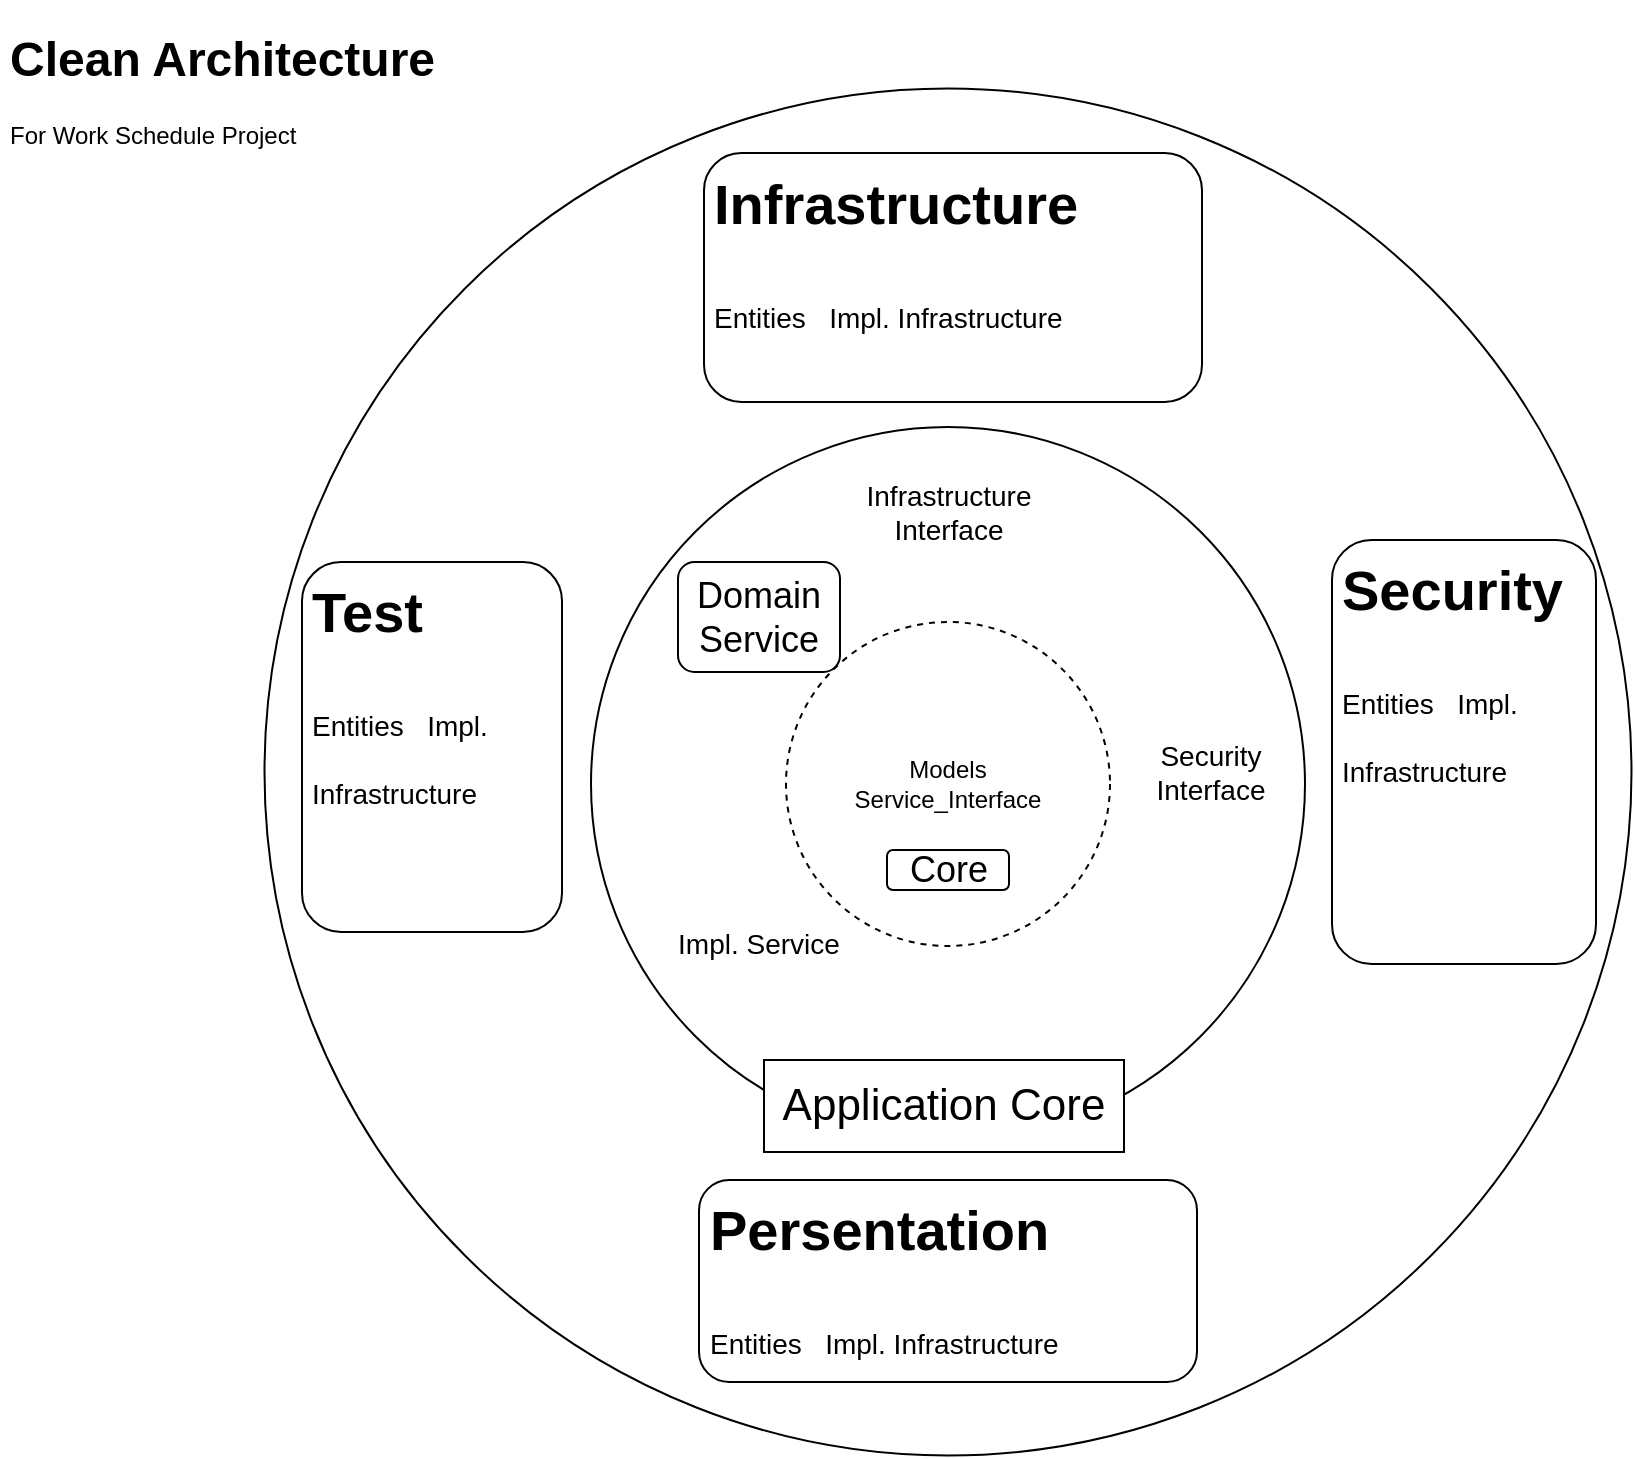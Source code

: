<mxfile version="14.7.4" type="embed"><diagram id="gz_SMofUfC3ktrrgK0aM" name="Page-1"><mxGraphModel dx="1544" dy="760" grid="0" gridSize="10" guides="1" tooltips="1" connect="1" arrows="1" fold="1" page="0" pageScale="1" pageWidth="850" pageHeight="1100" math="0" shadow="0"><root><mxCell id="0"/><mxCell id="1" parent="0"/><mxCell id="13" value="" style="ellipse;whiteSpace=wrap;html=1;aspect=fixed;rounded=1;fontSize=14;strokeColor=#000000;fillColor=#ffffff;" parent="1" vertex="1"><mxGeometry x="20.25" y="44.25" width="683.5" height="683.5" as="geometry"/></mxCell><mxCell id="6" value="" style="ellipse;whiteSpace=wrap;html=1;aspect=fixed;" parent="1" vertex="1"><mxGeometry x="183.5" y="213.5" width="357" height="357" as="geometry"/></mxCell><mxCell id="3" value="&lt;h1&gt;Clean Architecture&lt;/h1&gt;&lt;p&gt;For Work Schedule Project&lt;/p&gt;" style="text;html=1;strokeColor=none;fillColor=none;spacing=5;spacingTop=-20;whiteSpace=wrap;overflow=hidden;rounded=0;" parent="1" vertex="1"><mxGeometry x="-112" y="10" width="339" height="95" as="geometry"/></mxCell><mxCell id="4" value="Models&lt;br&gt;Service_Interface" style="ellipse;whiteSpace=wrap;html=1;aspect=fixed;dashed=1;" parent="1" vertex="1"><mxGeometry x="281" y="311" width="162" height="162" as="geometry"/></mxCell><mxCell id="7" value="Application Core" style="text;html=1;align=center;verticalAlign=middle;whiteSpace=wrap;rounded=0;fontSize=22;strokeColor=#000000;fillColor=#ffffff;" parent="1" vertex="1"><mxGeometry x="270" y="530" width="180" height="46" as="geometry"/></mxCell><mxCell id="8" value="Core" style="text;html=1;fillColor=none;align=center;verticalAlign=middle;whiteSpace=wrap;rounded=1;fontSize=18;strokeColor=#000000;" parent="1" vertex="1"><mxGeometry x="331.5" y="425" width="61" height="20" as="geometry"/></mxCell><mxCell id="9" value="Domain Service" style="text;html=1;fillColor=none;align=center;verticalAlign=middle;whiteSpace=wrap;rounded=1;fontSize=18;strokeColor=#000000;" parent="1" vertex="1"><mxGeometry x="227" y="281" width="81" height="55" as="geometry"/></mxCell><mxCell id="10" value="Impl. Service" style="text;html=1;strokeColor=none;fillColor=none;align=center;verticalAlign=middle;whiteSpace=wrap;rounded=0;fontSize=14;" parent="1" vertex="1"><mxGeometry x="213" y="462" width="109" height="20" as="geometry"/></mxCell><mxCell id="11" value="Infrastructure Interface&lt;br&gt;" style="text;html=1;strokeColor=none;fillColor=none;align=center;verticalAlign=middle;whiteSpace=wrap;rounded=0;fontSize=14;" parent="1" vertex="1"><mxGeometry x="316.5" y="246" width="91" height="20" as="geometry"/></mxCell><mxCell id="12" style="edgeStyle=orthogonalEdgeStyle;rounded=0;orthogonalLoop=1;jettySize=auto;html=1;exitX=0.5;exitY=1;exitDx=0;exitDy=0;fontSize=14;" parent="1" source="11" target="11" edge="1"><mxGeometry relative="1" as="geometry"/></mxCell><mxCell id="16" value="&lt;h1&gt;&lt;span&gt;Infrastructure&lt;/span&gt;&lt;/h1&gt;&lt;h1&gt;&lt;span style=&quot;font-size: 14px ; font-weight: 400&quot;&gt;Entities&amp;nbsp; &amp;nbsp;Impl. Infrastructure&amp;nbsp;&lt;/span&gt;&lt;/h1&gt;" style="text;html=1;fillColor=none;spacing=5;spacingTop=-20;whiteSpace=wrap;overflow=hidden;rounded=1;fontSize=14;strokeColor=#000000;" parent="1" vertex="1"><mxGeometry x="240" y="76.5" width="249" height="124.5" as="geometry"/></mxCell><mxCell id="17" value="&lt;h1&gt;&lt;span&gt;Persentation&lt;/span&gt;&lt;/h1&gt;&lt;h1&gt;&lt;span style=&quot;font-size: 14px ; font-weight: 400&quot;&gt;Entities&amp;nbsp; &amp;nbsp;Impl. Infrastructure&amp;nbsp;&lt;/span&gt;&lt;br&gt;&lt;/h1&gt;" style="text;html=1;fillColor=none;spacing=5;spacingTop=-20;whiteSpace=wrap;overflow=hidden;rounded=1;fontSize=14;strokeColor=#000000;" vertex="1" parent="1"><mxGeometry x="237.5" y="590" width="249" height="101" as="geometry"/></mxCell><mxCell id="18" value="&lt;h1&gt;Security&lt;/h1&gt;&lt;h1&gt;&lt;span style=&quot;font-size: 14px ; font-weight: 400&quot;&gt;Entities&amp;nbsp; &amp;nbsp;Impl. Infrastructure&amp;nbsp;&lt;/span&gt;&lt;/h1&gt;" style="text;html=1;fillColor=none;spacing=5;spacingTop=-20;whiteSpace=wrap;overflow=hidden;rounded=1;fontSize=14;strokeColor=#000000;" vertex="1" parent="1"><mxGeometry x="554" y="270" width="132" height="212" as="geometry"/></mxCell><mxCell id="19" value="&lt;h1&gt;Test&lt;/h1&gt;&lt;h1&gt;&lt;span style=&quot;font-size: 14px ; font-weight: 400&quot;&gt;Entities&amp;nbsp; &amp;nbsp;Impl. Infrastructure&amp;nbsp;&lt;/span&gt;&lt;/h1&gt;" style="text;html=1;fillColor=none;spacing=5;spacingTop=-20;whiteSpace=wrap;overflow=hidden;rounded=1;fontSize=14;strokeColor=#000000;" vertex="1" parent="1"><mxGeometry x="39" y="281" width="130" height="185" as="geometry"/></mxCell><mxCell id="21" value="Security Interface" style="text;html=1;strokeColor=none;fillColor=none;align=center;verticalAlign=middle;whiteSpace=wrap;rounded=0;fontSize=14;" vertex="1" parent="1"><mxGeometry x="448" y="376" width="91" height="20" as="geometry"/></mxCell></root></mxGraphModel></diagram></mxfile>